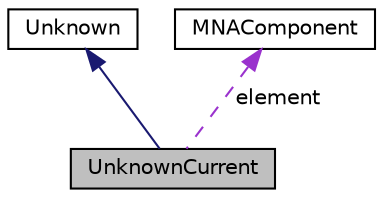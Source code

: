 digraph "UnknownCurrent"
{
 // LATEX_PDF_SIZE
  edge [fontname="Helvetica",fontsize="10",labelfontname="Helvetica",labelfontsize="10"];
  node [fontname="Helvetica",fontsize="10",shape=record];
  Node1 [label="UnknownCurrent",height=0.2,width=0.4,color="black", fillcolor="grey75", style="filled", fontcolor="black",tooltip="Stores an MNAComponent for which the current is unknown."];
  Node2 -> Node1 [dir="back",color="midnightblue",fontsize="10",style="solid",fontname="Helvetica"];
  Node2 [label="Unknown",height=0.2,width=0.4,color="black", fillcolor="white", style="filled",URL="$classUnknown.html",tooltip="Base class for unknown values."];
  Node3 -> Node1 [dir="back",color="darkorchid3",fontsize="10",style="dashed",label=" element" ,fontname="Helvetica"];
  Node3 [label="MNAComponent",height=0.2,width=0.4,color="black", fillcolor="white", style="filled",URL="$classMNAComponent.html",tooltip="Main class that holds circuit elements for modified nodal analysis (MNA)."];
}
